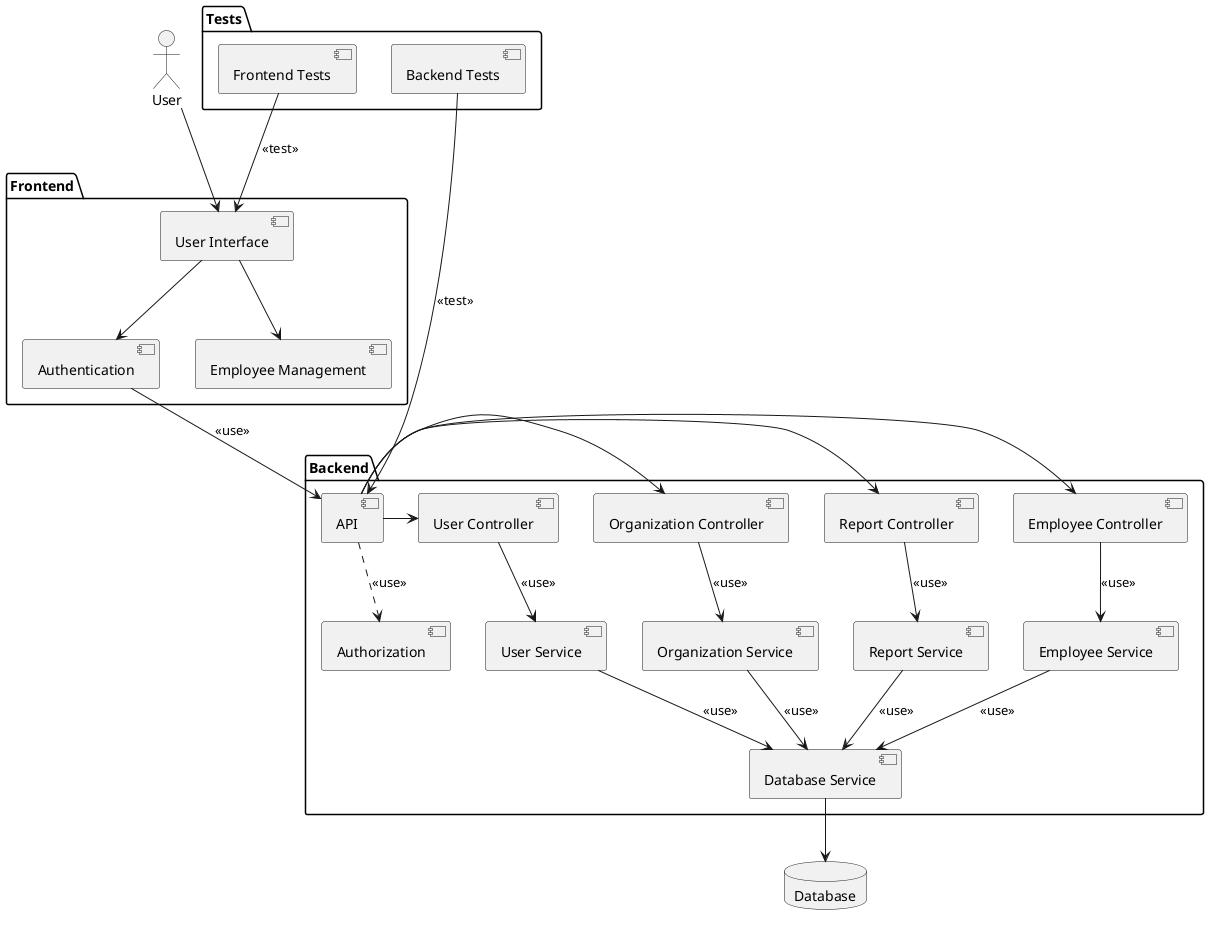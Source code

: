 @startuml

actor User

package "Frontend" {
  [User Interface] as UI
  [Authentication] as Auth
  [Employee Management] as EM
}

package "Backend" {
  [API] as API
  [Authorization] as APIAuth
  [Employee Controller] as EC
  [Report Controller] as RC
  [Organization Controller] as OC
  [Employee Service] as ES
  [Report Service] as RS
  [Organization Service] as OS
  [Database Service] as DBS
  [User Controller] as UC
  [User Service] as US
}

database "Database" as DB

User --> UI
UI --> Auth
UI --> EM

Auth --> API : <<use>>
API ..> APIAuth : <<use>>

API -right-> EC
API -right-> RC
API -right-> OC
API -right-> UC

EC --> ES : <<use>>
RC --> RS : <<use>>
OC --> OS : <<use>>
UC --> US : <<use>>

ES --> DBS : <<use>>
RS --> DBS : <<use>>
OS --> DBS : <<use>>
US --> DBS : <<use>>

DBS --> DB

package "Tests" {
  [Frontend Tests] as FT
  [Backend Tests] as BT
}

FT --> UI : <<test>>
BT --> API : <<test>>

@enduml
